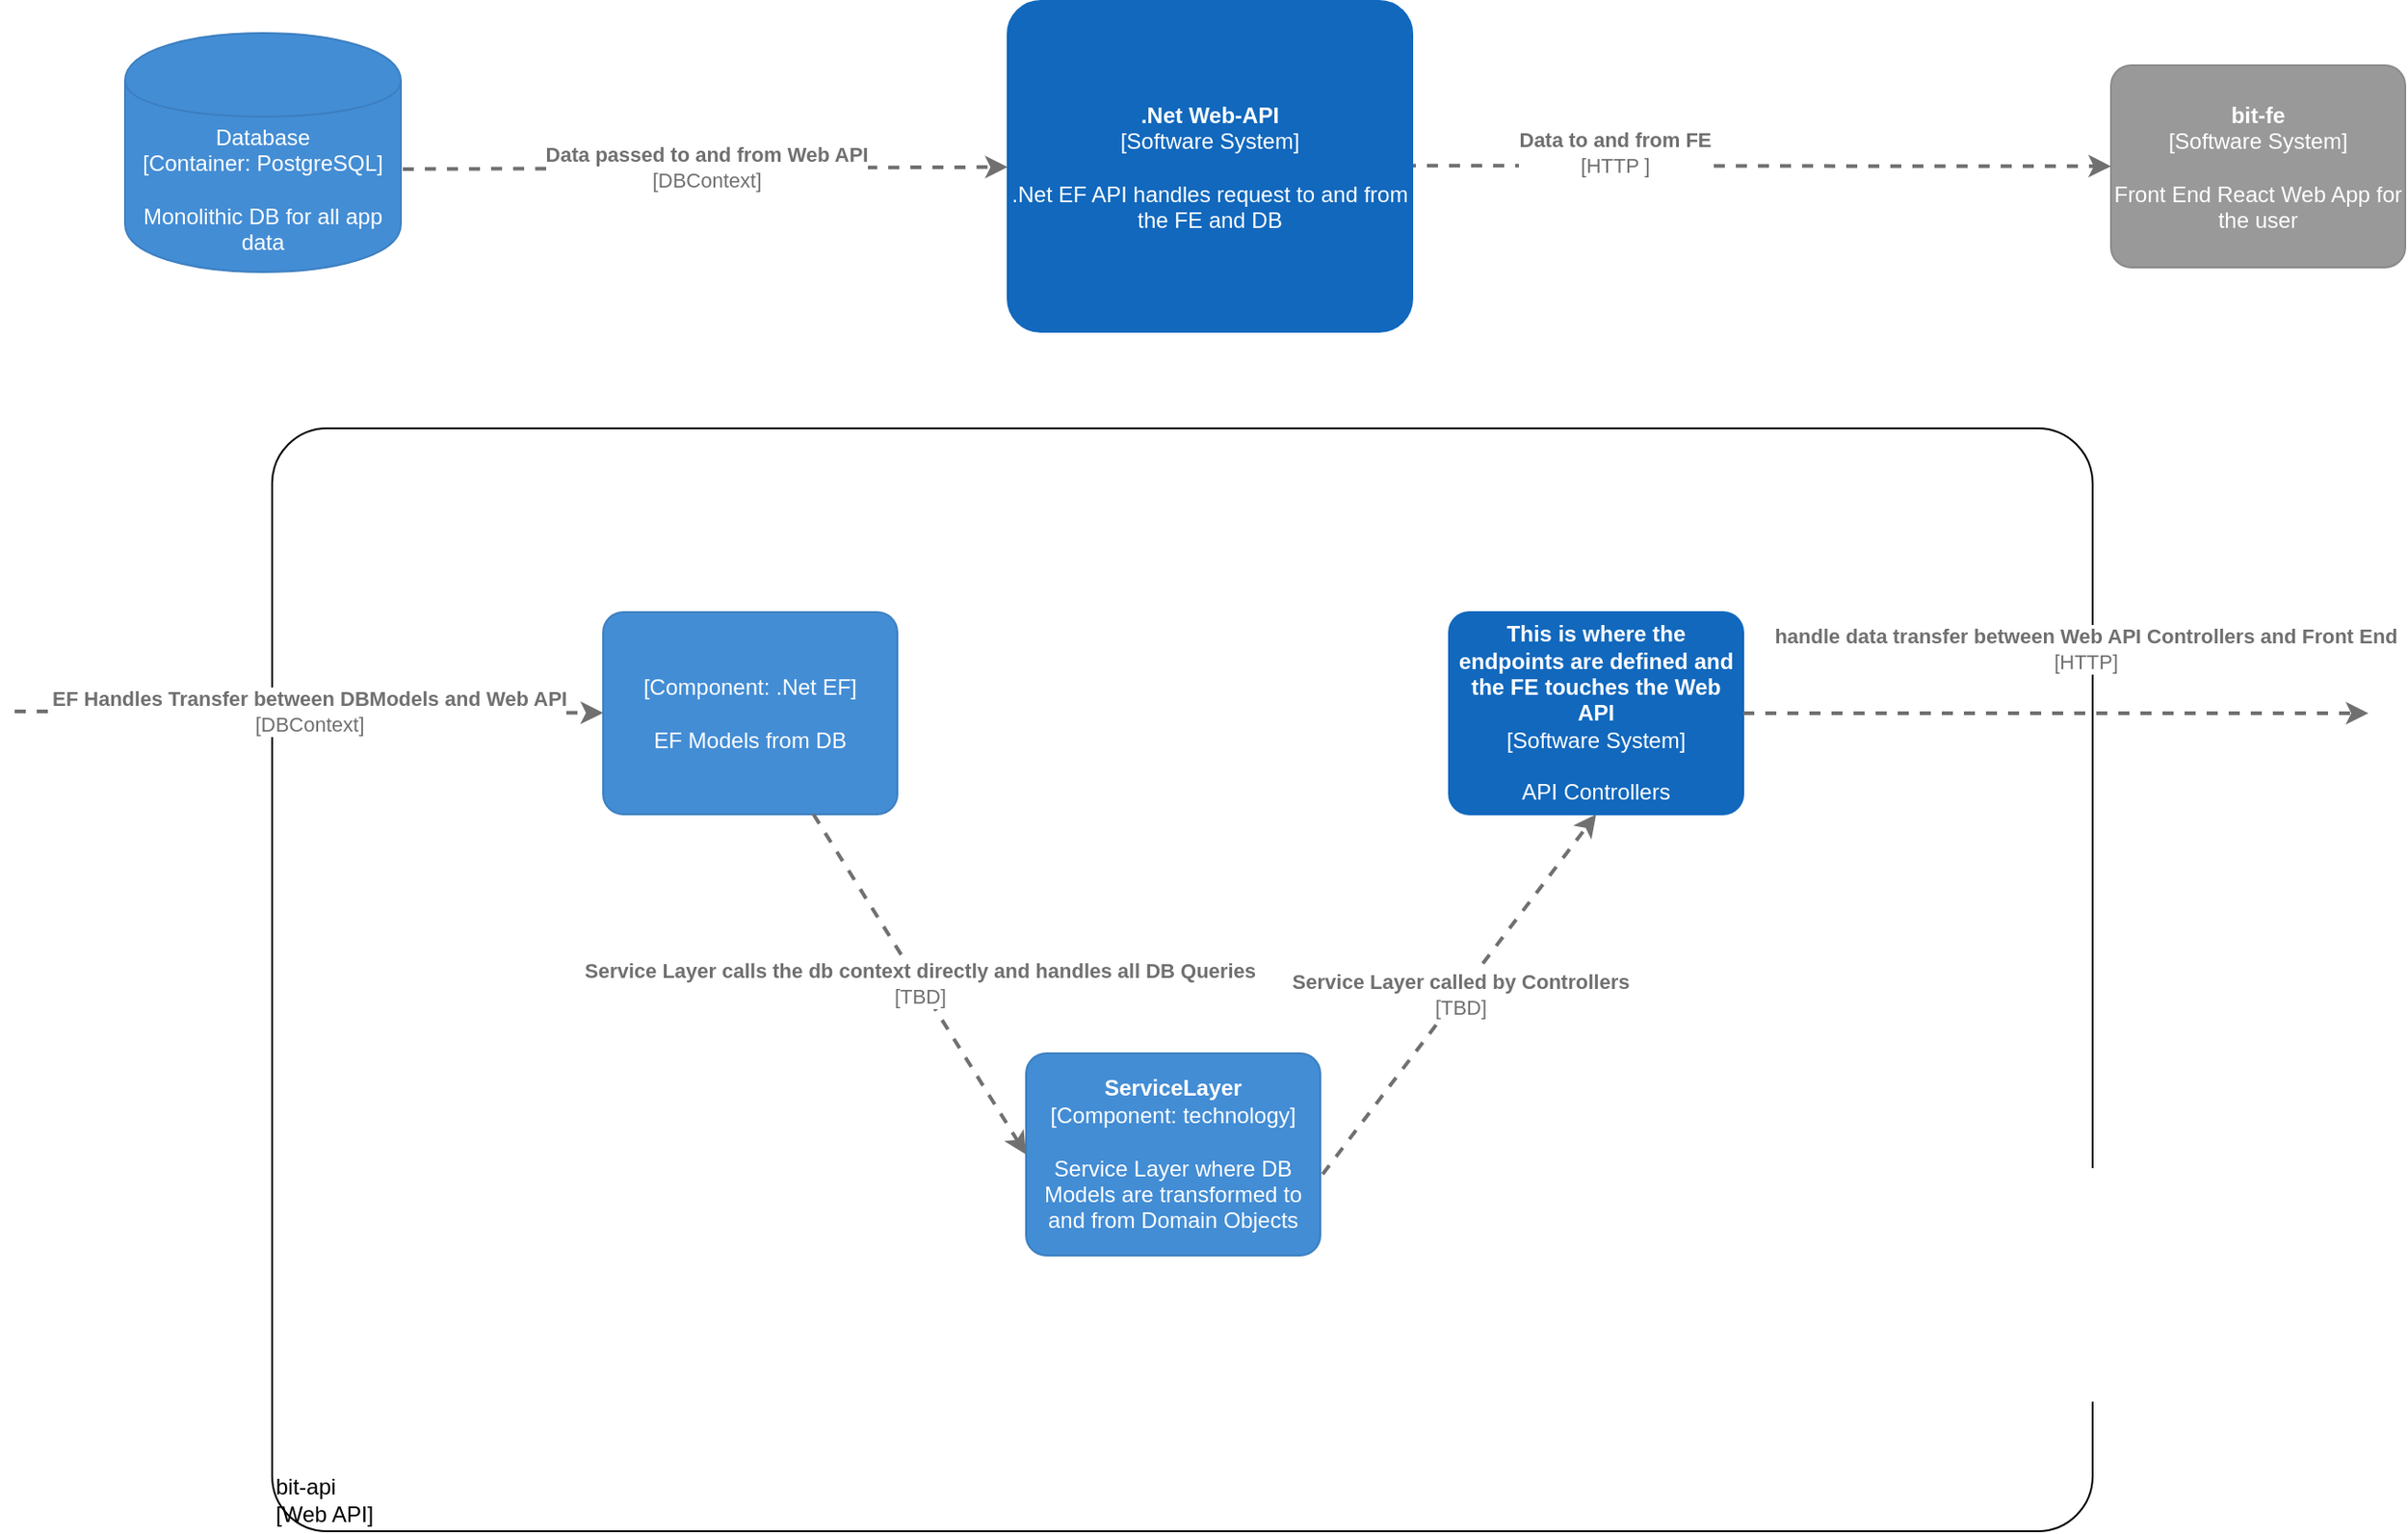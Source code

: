 <mxfile version="14.1.8" type="github"><diagram id="NRdufLiZaAQONXcp5SOX" name="Page-1"><mxGraphModel dx="2706" dy="1016" grid="1" gridSize="10" guides="1" tooltips="1" connect="1" arrows="1" fold="1" page="1" pageScale="1" pageWidth="1100" pageHeight="1700" math="0" shadow="0"><root><mxCell id="0"/><mxCell id="1" parent="0"/><object placeholders="1" c4Type="Database" c4Technology="PostgreSQL" c4Description="Monolithic DB for all app data" label="%c4Type%&lt;div&gt;[Container:&amp;nbsp;%c4Technology%]&lt;/div&gt;&lt;br&gt;&lt;div&gt;%c4Description%&lt;/div&gt;" id="Mv_HxRQ3h76CwnmbRssq-6"><mxCell style="shape=cylinder;whiteSpace=wrap;html=1;boundedLbl=1;rounded=0;labelBackgroundColor=none;fillColor=#438DD5;fontSize=12;fontColor=#ffffff;align=center;strokeColor=#3C7FC0;metaEdit=1;points=[[0.5,0,0],[1,0.25,0],[1,0.5,0],[1,0.75,0],[0.5,1,0],[0,0.75,0],[0,0.5,0],[0,0.25,0]];metaData={&quot;c4Type&quot;:{&quot;editable&quot;:false}};" vertex="1" parent="1"><mxGeometry x="20" y="205" width="150" height="130" as="geometry"/></mxCell></object><object placeholders="1" c4Type="Relationship" c4Technology="DBContext" c4Description="Data passed to and from Web API" label="&lt;div style=&quot;text-align: left&quot;&gt;&lt;div style=&quot;text-align: center&quot;&gt;&lt;b&gt;%c4Description%&lt;/b&gt;&lt;/div&gt;&lt;div style=&quot;text-align: center&quot;&gt;[%c4Technology%]&lt;/div&gt;&lt;/div&gt;" id="Mv_HxRQ3h76CwnmbRssq-9"><mxCell style="edgeStyle=none;rounded=0;html=1;jettySize=auto;orthogonalLoop=1;strokeColor=#707070;strokeWidth=2;fontColor=#707070;jumpStyle=none;dashed=1;metaEdit=1;metaData={&quot;c4Type&quot;:{&quot;editable&quot;:false}};exitX=1.007;exitY=0.569;exitDx=0;exitDy=0;exitPerimeter=0;" edge="1" parent="1" source="Mv_HxRQ3h76CwnmbRssq-6" target="Mv_HxRQ3h76CwnmbRssq-7"><mxGeometry width="160" relative="1" as="geometry"><mxPoint x="190" y="277" as="sourcePoint"/><mxPoint x="390" y="277" as="targetPoint"/></mxGeometry></mxCell></object><object placeholders="1" c4Type="Relationship" c4Technology="HTTP " c4Description="Data to and from FE" label="&lt;div style=&quot;text-align: left&quot;&gt;&lt;div style=&quot;text-align: center&quot;&gt;&lt;b&gt;%c4Description%&lt;/b&gt;&lt;/div&gt;&lt;div style=&quot;text-align: center&quot;&gt;[%c4Technology%]&lt;/div&gt;&lt;/div&gt;" id="Mv_HxRQ3h76CwnmbRssq-10"><mxCell style="edgeStyle=none;rounded=0;html=1;jettySize=auto;orthogonalLoop=1;strokeColor=#707070;strokeWidth=2;fontColor=#707070;jumpStyle=none;dashed=1;metaEdit=1;metaData={&quot;c4Type&quot;:{&quot;editable&quot;:false}};" edge="1" parent="1" source="Mv_HxRQ3h76CwnmbRssq-7" target="Mv_HxRQ3h76CwnmbRssq-11"><mxGeometry x="0.1" y="7" width="160" relative="1" as="geometry"><mxPoint x="500" y="277" as="sourcePoint"/><mxPoint x="740" y="277" as="targetPoint"/><Array as="points"><mxPoint x="570" y="277"/></Array><mxPoint as="offset"/></mxGeometry></mxCell></object><object placeholders="1" c4Name="bit-fe" c4Type="Software System" c4Description="Front End React Web App for the user" label="&lt;b&gt;%c4Name%&lt;/b&gt;&lt;div&gt;[%c4Type%]&lt;/div&gt;&lt;br&gt;&lt;div&gt;%c4Description%&lt;/div&gt;" id="Mv_HxRQ3h76CwnmbRssq-11"><mxCell style="rounded=1;whiteSpace=wrap;html=1;labelBackgroundColor=none;fillColor=#999999;fontColor=#ffffff;align=center;arcSize=10;strokeColor=#8A8A8A;metaEdit=1;metaData={&quot;c4Type&quot;:{&quot;editable&quot;:false}};points=[[0.25,0,0],[0.5,0,0],[0.75,0,0],[1,0.25,0],[1,0.5,0],[1,0.75,0],[0.75,1,0],[0.5,1,0],[0.25,1,0],[0,0.75,0],[0,0.5,0],[0,0.25,0]];" vertex="1" parent="1"><mxGeometry x="1100" y="222.5" width="160" height="110.0" as="geometry"/></mxCell></object><object placeholders="1" c4Name="bit-api" c4Application="Web API" label="&lt;div style=&quot;text-align: left&quot;&gt;%c4Name%&lt;/div&gt;&lt;div style=&quot;text-align: left&quot;&gt;[%c4Application%]&lt;/div&gt;" id="Mv_HxRQ3h76CwnmbRssq-13"><mxCell style="rounded=1;whiteSpace=wrap;html=1;labelBackgroundColor=none;fillColor=#ffffff;fontColor=#000000;align=left;arcSize=5;strokeColor=#000000;verticalAlign=bottom;metaEdit=1;metaData={&quot;c4Type&quot;:{&quot;editable&quot;:false}};points=[[0.25,0,0],[0.5,0,0],[0.75,0,0],[1,0.25,0],[1,0.5,0],[1,0.75,0],[0.75,1,0],[0.5,1,0],[0.25,1,0],[0,0.75,0],[0,0.5,0],[0,0.25,0]];" vertex="1" parent="1"><mxGeometry x="100" y="420" width="990" height="600" as="geometry"/></mxCell></object><object placeholders="1" c4Name="" c4Type="Component" c4Technology=".Net EF" c4Description="EF Models from DB" label="&lt;b&gt;%c4Name%&lt;/b&gt;&lt;div&gt;[%c4Type%: %c4Technology%]&lt;/div&gt;&lt;br&gt;&lt;div&gt;%c4Description%&lt;/div&gt;" id="Mv_HxRQ3h76CwnmbRssq-14"><mxCell style="rounded=1;whiteSpace=wrap;html=1;labelBackgroundColor=none;fillColor=#438DD5;fontColor=#ffffff;align=center;arcSize=10;strokeColor=#3C7FC0;metaEdit=1;metaData={&quot;c4Type&quot;:{&quot;editable&quot;:false}};points=[[0.25,0,0],[0.5,0,0],[0.75,0,0],[1,0.25,0],[1,0.5,0],[1,0.75,0],[0.75,1,0],[0.5,1,0],[0.25,1,0],[0,0.75,0],[0,0.5,0],[0,0.25,0]];" vertex="1" parent="1"><mxGeometry x="280" y="520" width="160" height="110" as="geometry"/></mxCell></object><object placeholders="1" c4Type="Relationship" c4Technology="DBContext" c4Description="EF Handles Transfer between DBModels and Web API" label="&lt;div style=&quot;text-align: left&quot;&gt;&lt;div style=&quot;text-align: center&quot;&gt;&lt;b&gt;%c4Description%&lt;/b&gt;&lt;/div&gt;&lt;div style=&quot;text-align: center&quot;&gt;[%c4Technology%]&lt;/div&gt;&lt;/div&gt;" id="Mv_HxRQ3h76CwnmbRssq-16"><mxCell style="edgeStyle=none;rounded=0;html=1;jettySize=auto;orthogonalLoop=1;strokeColor=#707070;strokeWidth=2;fontColor=#707070;jumpStyle=none;dashed=1;metaEdit=1;metaData={&quot;c4Type&quot;:{&quot;editable&quot;:false}};" edge="1" parent="1" target="Mv_HxRQ3h76CwnmbRssq-14"><mxGeometry width="160" relative="1" as="geometry"><mxPoint x="-40" y="574" as="sourcePoint"/><mxPoint x="590" y="620" as="targetPoint"/></mxGeometry></mxCell></object><object placeholders="1" c4Name="ServiceLayer" c4Type="Component" c4Technology="technology" c4Description="Service Layer where DB Models are transformed to and from Domain Objects" label="&lt;b&gt;%c4Name%&lt;/b&gt;&lt;div&gt;[%c4Type%: %c4Technology%]&lt;/div&gt;&lt;br&gt;&lt;div&gt;%c4Description%&lt;/div&gt;" id="Mv_HxRQ3h76CwnmbRssq-17"><mxCell style="rounded=1;whiteSpace=wrap;html=1;labelBackgroundColor=none;fillColor=#438DD5;fontColor=#ffffff;align=center;arcSize=10;strokeColor=#3C7FC0;metaEdit=1;metaData={&quot;c4Type&quot;:{&quot;editable&quot;:false}};points=[[0.25,0,0],[0.5,0,0],[0.75,0,0],[1,0.25,0],[1,0.5,0],[1,0.75,0],[0.75,1,0],[0.5,1,0],[0.25,1,0],[0,0.75,0],[0,0.5,0],[0,0.25,0]];" vertex="1" parent="1"><mxGeometry x="510" y="760" width="160" height="110.0" as="geometry"/></mxCell></object><object placeholders="1" c4Name="This is where the endpoints are defined and the FE touches the Web API" c4Type="Software System" c4Description="API Controllers" label="&lt;b&gt;%c4Name%&lt;/b&gt;&lt;div&gt;[%c4Type%]&lt;/div&gt;&lt;br&gt;&lt;div&gt;%c4Description%&lt;/div&gt;" id="Mv_HxRQ3h76CwnmbRssq-18"><mxCell style="rounded=1;whiteSpace=wrap;html=1;labelBackgroundColor=none;fillColor=#1168BD;fontColor=#ffffff;align=center;arcSize=10;strokeColor=#1168BD;metaEdit=1;metaData={&quot;c4Type&quot;:{&quot;editable&quot;:false}};points=[[0.25,0,0],[0.5,0,0],[0.75,0,0],[1,0.25,0],[1,0.5,0],[1,0.75,0],[0.75,1,0],[0.5,1,0],[0.25,1,0],[0,0.75,0],[0,0.5,0],[0,0.25,0]];" vertex="1" parent="1"><mxGeometry x="740" y="520" width="160" height="110.0" as="geometry"/></mxCell></object><object placeholders="1" c4Type="Relationship" c4Technology="TBD" c4Description="Service Layer calls the db context directly and handles all DB Queries" label="&lt;div style=&quot;text-align: left&quot;&gt;&lt;div style=&quot;text-align: center&quot;&gt;&lt;b&gt;%c4Description%&lt;/b&gt;&lt;/div&gt;&lt;div style=&quot;text-align: center&quot;&gt;[%c4Technology%]&lt;/div&gt;&lt;/div&gt;" id="Mv_HxRQ3h76CwnmbRssq-19"><mxCell style="edgeStyle=none;rounded=0;html=1;entryX=0;entryY=0.5;jettySize=auto;orthogonalLoop=1;strokeColor=#707070;strokeWidth=2;fontColor=#707070;jumpStyle=none;dashed=1;metaEdit=1;metaData={&quot;c4Type&quot;:{&quot;editable&quot;:false}};entryDx=0;entryDy=0;entryPerimeter=0;" edge="1" parent="1" source="Mv_HxRQ3h76CwnmbRssq-14" target="Mv_HxRQ3h76CwnmbRssq-17"><mxGeometry width="160" relative="1" as="geometry"><mxPoint x="430" y="620" as="sourcePoint"/><mxPoint x="590" y="620" as="targetPoint"/></mxGeometry></mxCell></object><object placeholders="1" c4Type="Relationship" c4Technology="HTTP" c4Description="handle data transfer between Web API Controllers and Front End" label="&lt;div style=&quot;text-align: left&quot;&gt;&lt;div style=&quot;text-align: center&quot;&gt;&lt;b&gt;%c4Description%&lt;/b&gt;&lt;/div&gt;&lt;div style=&quot;text-align: center&quot;&gt;[%c4Technology%]&lt;/div&gt;&lt;/div&gt;" id="Mv_HxRQ3h76CwnmbRssq-20"><mxCell style="edgeStyle=none;rounded=0;html=1;jettySize=auto;orthogonalLoop=1;strokeColor=#707070;strokeWidth=2;fontColor=#707070;jumpStyle=none;dashed=1;metaEdit=1;metaData={&quot;c4Type&quot;:{&quot;editable&quot;:false}};" edge="1" parent="1" source="Mv_HxRQ3h76CwnmbRssq-18"><mxGeometry x="0.091" y="35" width="160" relative="1" as="geometry"><mxPoint x="430" y="620" as="sourcePoint"/><mxPoint x="1240" y="575" as="targetPoint"/><mxPoint as="offset"/></mxGeometry></mxCell></object><object placeholders="1" c4Name=".Net Web-API " c4Type="Software System" c4Description=".Net EF API handles request to and from the FE and DB" label="&lt;b&gt;%c4Name%&lt;/b&gt;&lt;div&gt;[%c4Type%]&lt;/div&gt;&lt;br&gt;&lt;div&gt;%c4Description%&lt;/div&gt;" id="Mv_HxRQ3h76CwnmbRssq-7"><mxCell style="rounded=1;whiteSpace=wrap;html=1;labelBackgroundColor=none;fillColor=#1168BD;fontColor=#ffffff;align=center;arcSize=10;strokeColor=#1168BD;metaEdit=1;metaData={&quot;c4Type&quot;:{&quot;editable&quot;:false}};points=[[0.25,0,0],[0.5,0,0],[0.75,0,0],[1,0.25,0],[1,0.5,0],[1,0.75,0],[0.75,1,0],[0.5,1,0],[0.25,1,0],[0,0.75,0],[0,0.5,0],[0,0.25,0]];" vertex="1" parent="1"><mxGeometry x="500" y="187.5" width="220" height="180" as="geometry"/></mxCell></object><object placeholders="1" c4Type="Relationship" c4Technology="TBD" c4Description="Service Layer called by Controllers" label="&lt;div style=&quot;text-align: left&quot;&gt;&lt;div style=&quot;text-align: center&quot;&gt;&lt;b&gt;%c4Description%&lt;/b&gt;&lt;/div&gt;&lt;div style=&quot;text-align: center&quot;&gt;[%c4Technology%]&lt;/div&gt;&lt;/div&gt;" id="Mv_HxRQ3h76CwnmbRssq-22"><mxCell style="edgeStyle=none;rounded=0;html=1;entryX=0.5;entryY=1;jettySize=auto;orthogonalLoop=1;strokeColor=#707070;strokeWidth=2;fontColor=#707070;jumpStyle=none;dashed=1;metaEdit=1;metaData={&quot;c4Type&quot;:{&quot;editable&quot;:false}};exitX=1.008;exitY=0.598;exitDx=0;exitDy=0;exitPerimeter=0;entryDx=0;entryDy=0;entryPerimeter=0;" edge="1" parent="1" source="Mv_HxRQ3h76CwnmbRssq-17" target="Mv_HxRQ3h76CwnmbRssq-18"><mxGeometry width="160" relative="1" as="geometry"><mxPoint x="530" y="570" as="sourcePoint"/><mxPoint x="690" y="570" as="targetPoint"/></mxGeometry></mxCell></object></root></mxGraphModel></diagram></mxfile>